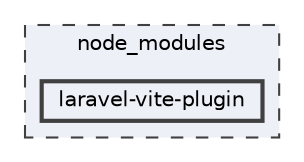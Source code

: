 digraph "node_modules/laravel-vite-plugin"
{
 // LATEX_PDF_SIZE
  bgcolor="transparent";
  edge [fontname=Helvetica,fontsize=10,labelfontname=Helvetica,labelfontsize=10];
  node [fontname=Helvetica,fontsize=10,shape=box,height=0.2,width=0.4];
  compound=true
  subgraph clusterdir_acd06b18086a0dd2ae699b1e0b775be8 {
    graph [ bgcolor="#edf0f7", pencolor="grey25", label="node_modules", fontname=Helvetica,fontsize=10 style="filled,dashed", URL="dir_acd06b18086a0dd2ae699b1e0b775be8.html",tooltip=""]
  dir_4412c9e214104c2ff3ccc1efae456af9 [label="laravel-vite-plugin", fillcolor="#edf0f7", color="grey25", style="filled,bold", URL="dir_4412c9e214104c2ff3ccc1efae456af9.html",tooltip=""];
  }
}
